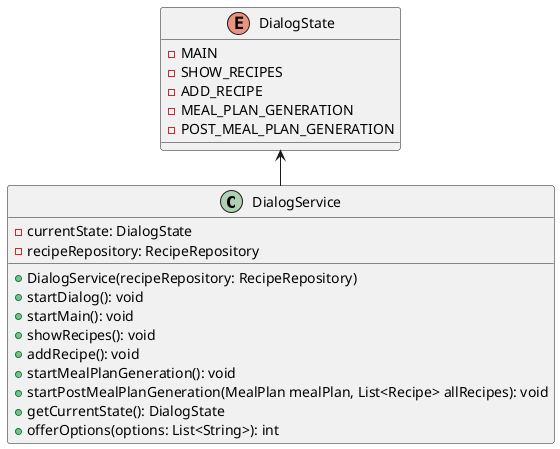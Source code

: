 @startuml

left to right direction

class DialogService {
  - currentState: DialogState
  - recipeRepository: RecipeRepository
  + DialogService(recipeRepository: RecipeRepository)
  + startDialog(): void
  + startMain(): void
  + showRecipes(): void
  + addRecipe(): void
  + startMealPlanGeneration(): void
  + startPostMealPlanGeneration(MealPlan mealPlan, List<Recipe> allRecipes): void
  + getCurrentState(): DialogState
  + offerOptions(options: List<String>): int
}

enum DialogState {
  - MAIN
  - SHOW_RECIPES
  - ADD_RECIPE 
  - MEAL_PLAN_GENERATION
  - POST_MEAL_PLAN_GENERATION
}

'interface RecipeRepository {
'  + saveRecipe(recipe: Recipe): void
'  + deleteRecipe(recipe: Recipe): boolean
'  + getRecipes(): List<Recipe>
'  + getRecipe(id: String): Recipe
'}
'
'class RecipeFileRepository {
'  - recipesFolder: File
'  + RecipeFileRepository(recipesFolder: File)
'  + saveRecipe(recipe: Recipe): void
'  + deleteRecipe(recipe: Recipe): boolean
'  + getRecipes(): List<Recipe>
'  + getRecipe(id: String): Recipe
'}


DialogState <- DialogService 
'RecipeFileRepository <- DialogService 
'RecipeRepository <|.. RecipeFileRepository

@enduml